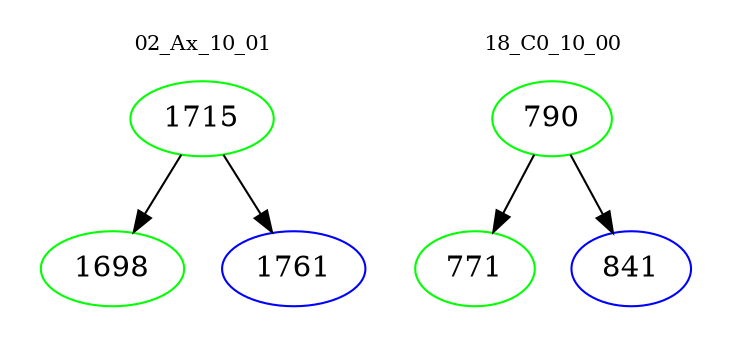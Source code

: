 digraph{
subgraph cluster_0 {
color = white
label = "02_Ax_10_01";
fontsize=10;
T0_1715 [label="1715", color="green"]
T0_1715 -> T0_1698 [color="black"]
T0_1698 [label="1698", color="green"]
T0_1715 -> T0_1761 [color="black"]
T0_1761 [label="1761", color="blue"]
}
subgraph cluster_1 {
color = white
label = "18_C0_10_00";
fontsize=10;
T1_790 [label="790", color="green"]
T1_790 -> T1_771 [color="black"]
T1_771 [label="771", color="green"]
T1_790 -> T1_841 [color="black"]
T1_841 [label="841", color="blue"]
}
}
